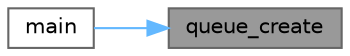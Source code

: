 digraph "queue_create"
{
 // LATEX_PDF_SIZE
  bgcolor="transparent";
  edge [fontname=Helvetica,fontsize=10,labelfontname=Helvetica,labelfontsize=10];
  node [fontname=Helvetica,fontsize=10,shape=box,height=0.2,width=0.4];
  rankdir="RL";
  Node1 [id="Node000001",label="queue_create",height=0.2,width=0.4,color="gray40", fillcolor="grey60", style="filled", fontcolor="black",tooltip="Создать новую очередь задач."];
  Node1 -> Node2 [id="edge1_Node000001_Node000002",dir="back",color="steelblue1",style="solid",tooltip=" "];
  Node2 [id="Node000002",label="main",height=0.2,width=0.4,color="grey40", fillcolor="white", style="filled",URL="$milena__queue__test_8cpp.html#ae66f6b31b5ad750f1fe042a706a4e3d4",tooltip=" "];
}
